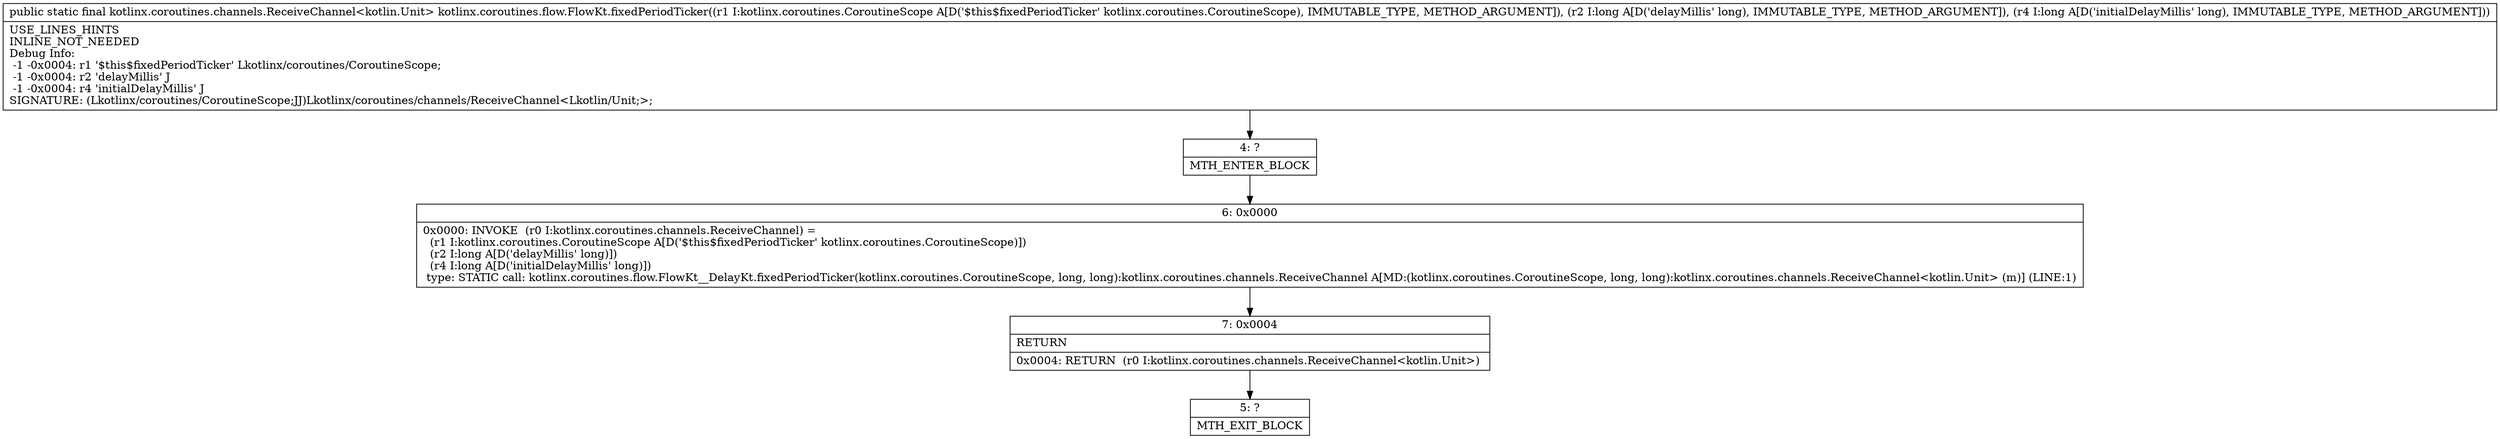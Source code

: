 digraph "CFG forkotlinx.coroutines.flow.FlowKt.fixedPeriodTicker(Lkotlinx\/coroutines\/CoroutineScope;JJ)Lkotlinx\/coroutines\/channels\/ReceiveChannel;" {
Node_4 [shape=record,label="{4\:\ ?|MTH_ENTER_BLOCK\l}"];
Node_6 [shape=record,label="{6\:\ 0x0000|0x0000: INVOKE  (r0 I:kotlinx.coroutines.channels.ReceiveChannel) = \l  (r1 I:kotlinx.coroutines.CoroutineScope A[D('$this$fixedPeriodTicker' kotlinx.coroutines.CoroutineScope)])\l  (r2 I:long A[D('delayMillis' long)])\l  (r4 I:long A[D('initialDelayMillis' long)])\l type: STATIC call: kotlinx.coroutines.flow.FlowKt__DelayKt.fixedPeriodTicker(kotlinx.coroutines.CoroutineScope, long, long):kotlinx.coroutines.channels.ReceiveChannel A[MD:(kotlinx.coroutines.CoroutineScope, long, long):kotlinx.coroutines.channels.ReceiveChannel\<kotlin.Unit\> (m)] (LINE:1)\l}"];
Node_7 [shape=record,label="{7\:\ 0x0004|RETURN\l|0x0004: RETURN  (r0 I:kotlinx.coroutines.channels.ReceiveChannel\<kotlin.Unit\>) \l}"];
Node_5 [shape=record,label="{5\:\ ?|MTH_EXIT_BLOCK\l}"];
MethodNode[shape=record,label="{public static final kotlinx.coroutines.channels.ReceiveChannel\<kotlin.Unit\> kotlinx.coroutines.flow.FlowKt.fixedPeriodTicker((r1 I:kotlinx.coroutines.CoroutineScope A[D('$this$fixedPeriodTicker' kotlinx.coroutines.CoroutineScope), IMMUTABLE_TYPE, METHOD_ARGUMENT]), (r2 I:long A[D('delayMillis' long), IMMUTABLE_TYPE, METHOD_ARGUMENT]), (r4 I:long A[D('initialDelayMillis' long), IMMUTABLE_TYPE, METHOD_ARGUMENT]))  | USE_LINES_HINTS\lINLINE_NOT_NEEDED\lDebug Info:\l  \-1 \-0x0004: r1 '$this$fixedPeriodTicker' Lkotlinx\/coroutines\/CoroutineScope;\l  \-1 \-0x0004: r2 'delayMillis' J\l  \-1 \-0x0004: r4 'initialDelayMillis' J\lSIGNATURE: (Lkotlinx\/coroutines\/CoroutineScope;JJ)Lkotlinx\/coroutines\/channels\/ReceiveChannel\<Lkotlin\/Unit;\>;\l}"];
MethodNode -> Node_4;Node_4 -> Node_6;
Node_6 -> Node_7;
Node_7 -> Node_5;
}

